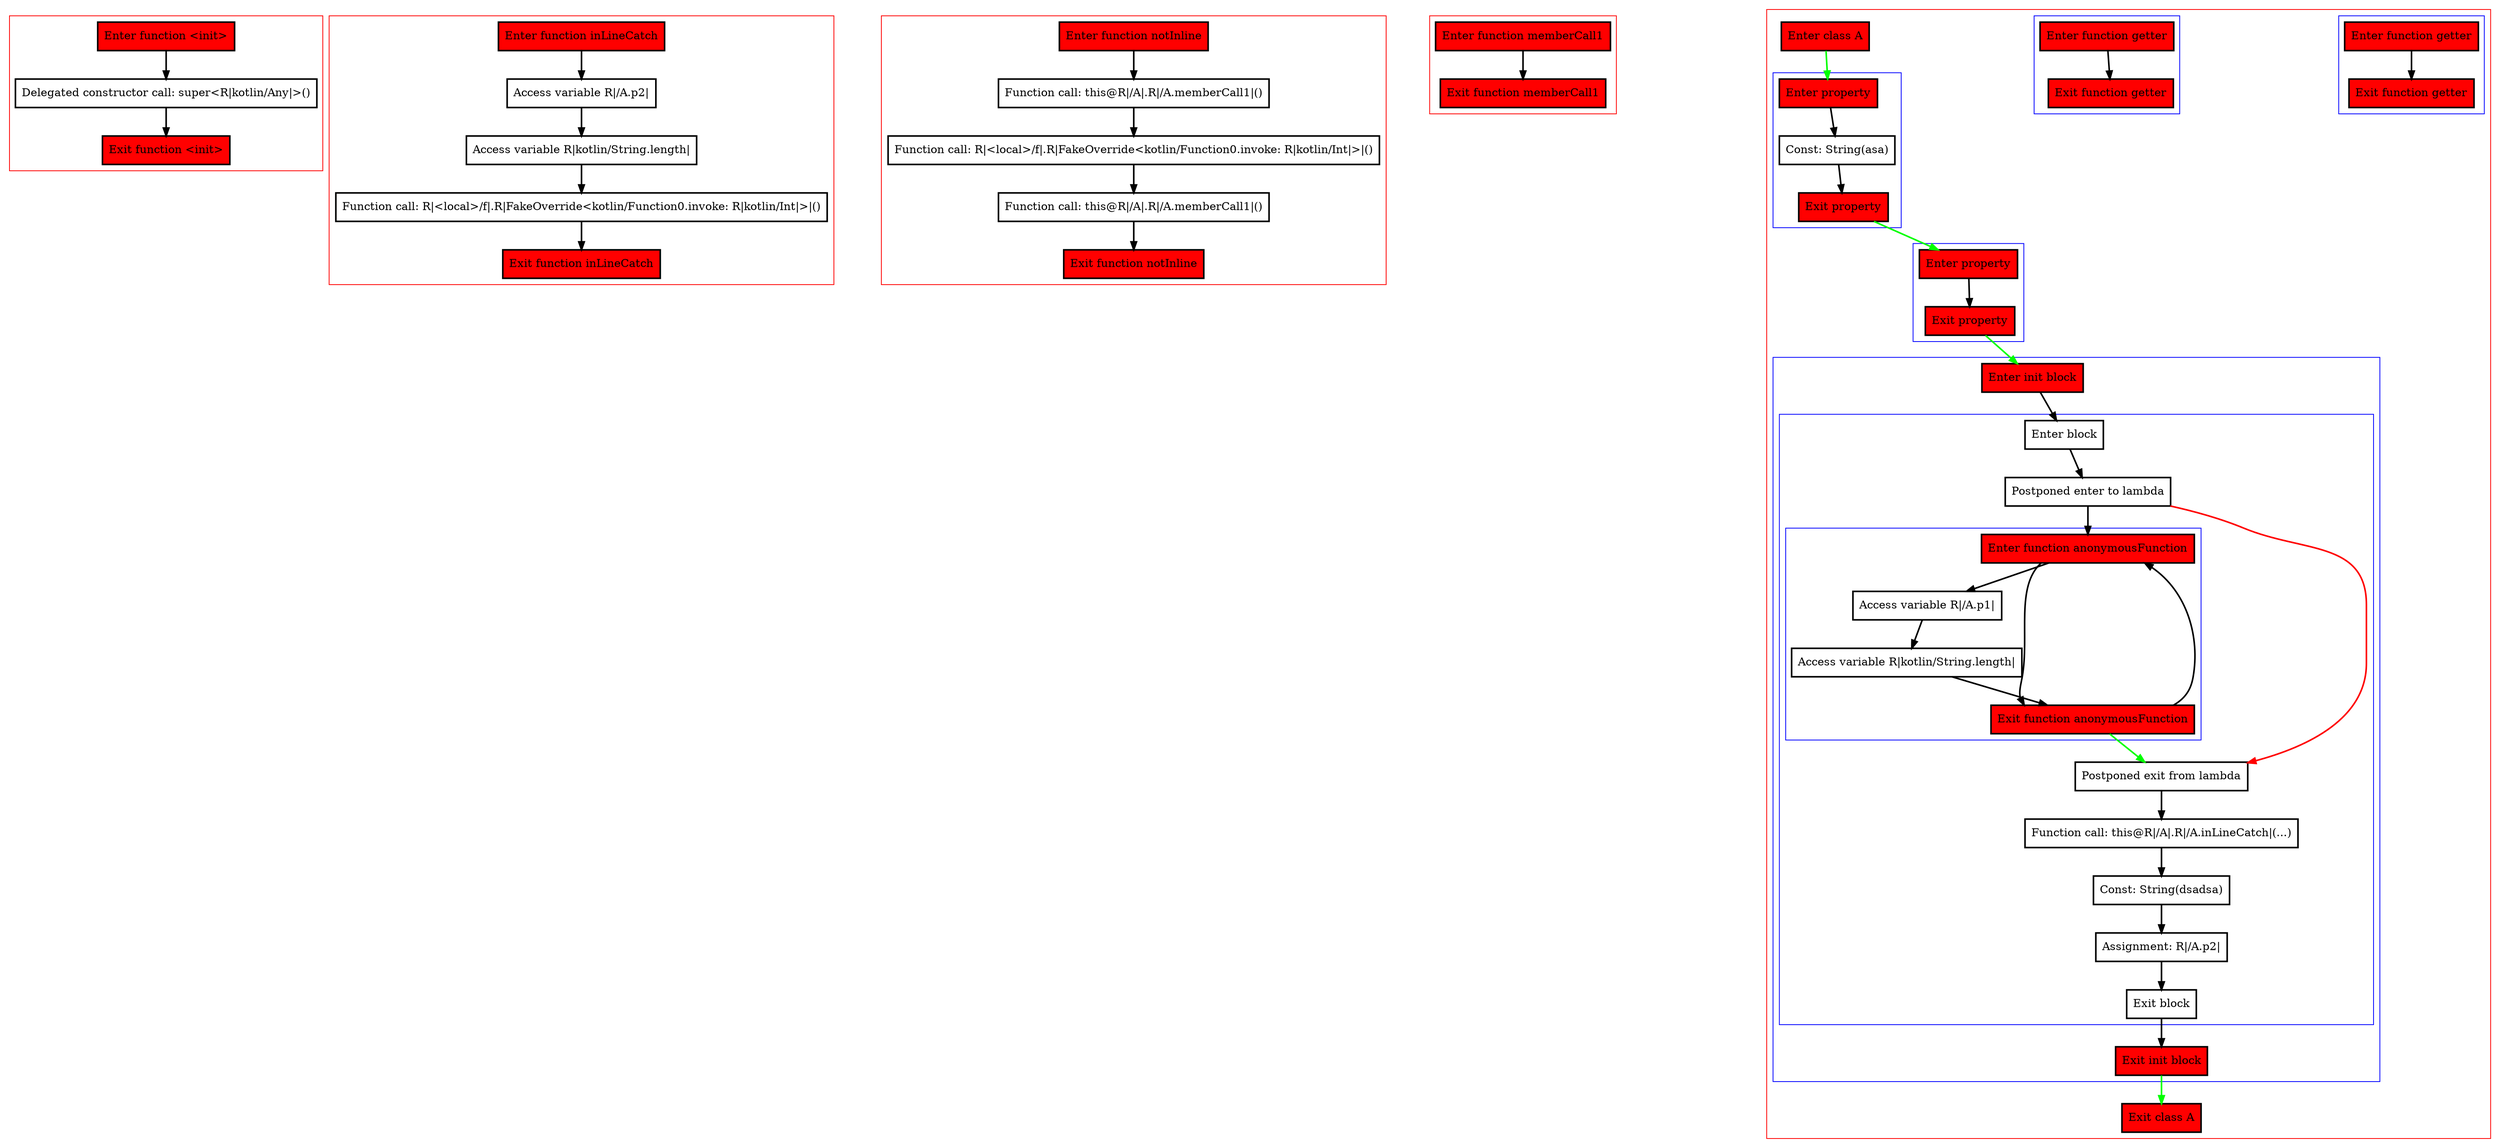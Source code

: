 digraph inlineAndLambdas_kt {
    graph [nodesep=3]
    node [shape=box penwidth=2]
    edge [penwidth=2]

    subgraph cluster_0 {
        color=red
        0 [label="Enter function <init>" style="filled" fillcolor=red];
        2 [label="Delegated constructor call: super<R|kotlin/Any|>()"];
        1 [label="Exit function <init>" style="filled" fillcolor=red];
    }
    0 -> {2};
    2 -> {1};

    subgraph cluster_1 {
        color=red
        25 [label="Enter function inLineCatch" style="filled" fillcolor=red];
        27 [label="Access variable R|/A.p2|"];
        28 [label="Access variable R|kotlin/String.length|"];
        29 [label="Function call: R|<local>/f|.R|FakeOverride<kotlin/Function0.invoke: R|kotlin/Int|>|()"];
        26 [label="Exit function inLineCatch" style="filled" fillcolor=red];
    }
    25 -> {27};
    27 -> {28};
    28 -> {29};
    29 -> {26};

    subgraph cluster_2 {
        color=red
        30 [label="Enter function notInline" style="filled" fillcolor=red];
        32 [label="Function call: this@R|/A|.R|/A.memberCall1|()"];
        33 [label="Function call: R|<local>/f|.R|FakeOverride<kotlin/Function0.invoke: R|kotlin/Int|>|()"];
        34 [label="Function call: this@R|/A|.R|/A.memberCall1|()"];
        31 [label="Exit function notInline" style="filled" fillcolor=red];
    }
    30 -> {32};
    32 -> {33};
    33 -> {34};
    34 -> {31};

    subgraph cluster_3 {
        color=red
        35 [label="Enter function memberCall1" style="filled" fillcolor=red];
        36 [label="Exit function memberCall1" style="filled" fillcolor=red];
    }
    35 -> {36};

    subgraph cluster_4 {
        color=red
        37 [label="Enter class A" style="filled" fillcolor=red];
        subgraph cluster_5 {
            color=blue
            8 [label="Enter function getter" style="filled" fillcolor=red];
            9 [label="Exit function getter" style="filled" fillcolor=red];
        }
        subgraph cluster_6 {
            color=blue
            3 [label="Enter function getter" style="filled" fillcolor=red];
            4 [label="Exit function getter" style="filled" fillcolor=red];
        }
        subgraph cluster_7 {
            color=blue
            5 [label="Enter property" style="filled" fillcolor=red];
            7 [label="Const: String(asa)"];
            6 [label="Exit property" style="filled" fillcolor=red];
        }
        subgraph cluster_8 {
            color=blue
            10 [label="Enter property" style="filled" fillcolor=red];
            11 [label="Exit property" style="filled" fillcolor=red];
        }
        subgraph cluster_9 {
            color=blue
            16 [label="Enter init block" style="filled" fillcolor=red];
            subgraph cluster_10 {
                color=blue
                18 [label="Enter block"];
                19 [label="Postponed enter to lambda"];
                subgraph cluster_11 {
                    color=blue
                    12 [label="Enter function anonymousFunction" style="filled" fillcolor=red];
                    14 [label="Access variable R|/A.p1|"];
                    15 [label="Access variable R|kotlin/String.length|"];
                    13 [label="Exit function anonymousFunction" style="filled" fillcolor=red];
                }
                20 [label="Postponed exit from lambda"];
                21 [label="Function call: this@R|/A|.R|/A.inLineCatch|(...)"];
                22 [label="Const: String(dsadsa)"];
                23 [label="Assignment: R|/A.p2|"];
                24 [label="Exit block"];
            }
            17 [label="Exit init block" style="filled" fillcolor=red];
        }
        38 [label="Exit class A" style="filled" fillcolor=red];
    }
    37 -> {5} [color=green];
    5 -> {7};
    6 -> {10} [color=green];
    7 -> {6};
    3 -> {4};
    10 -> {11};
    11 -> {16} [color=green];
    8 -> {9};
    16 -> {18};
    17 -> {38} [color=green];
    18 -> {19};
    19 -> {12};
    19 -> {20} [color=red];
    20 -> {21};
    21 -> {22};
    22 -> {23};
    23 -> {24};
    24 -> {17};
    12 -> {13 14};
    13 -> {12};
    13 -> {20} [color=green];
    14 -> {15};
    15 -> {13};

}
